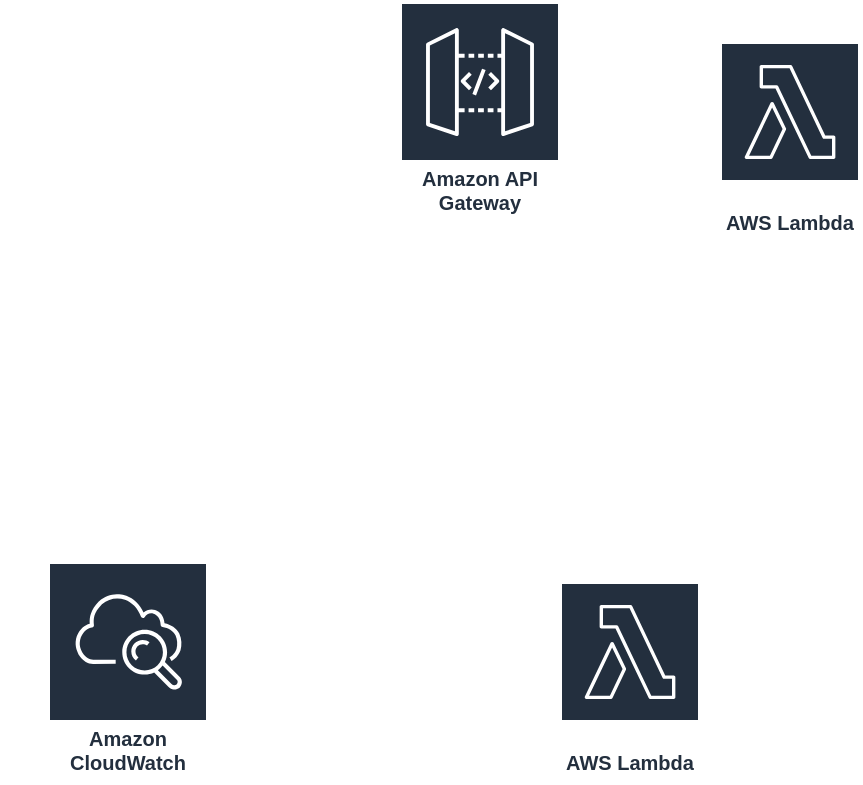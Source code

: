 <mxfile version="14.8.6" type="github">
  <diagram id="ReX5ge0tVLc89h1IRUny" name="Page-1">
    <mxGraphModel dx="782" dy="436" grid="1" gridSize="10" guides="1" tooltips="1" connect="1" arrows="1" fold="1" page="1" pageScale="1" pageWidth="850" pageHeight="1100" math="0" shadow="0">
      <root>
        <mxCell id="0" />
        <mxCell id="1" parent="0" />
        <mxCell id="gj4PWX5UzHdsblrl47T5-1" value="" style="shape=image;html=1;verticalAlign=top;verticalLabelPosition=bottom;labelBackgroundColor=#ffffff;imageAspect=0;aspect=fixed;image=https://cdn1.iconfinder.com/data/icons/business-startup-14/60/Development-128.png" vertex="1" parent="1">
          <mxGeometry x="40" y="80" width="128" height="128" as="geometry" />
        </mxCell>
        <mxCell id="gj4PWX5UzHdsblrl47T5-2" value="Amazon API Gateway" style="outlineConnect=0;fontColor=#232F3E;gradientColor=none;strokeColor=#ffffff;fillColor=#232F3E;dashed=0;verticalLabelPosition=middle;verticalAlign=bottom;align=center;html=1;whiteSpace=wrap;fontSize=10;fontStyle=1;spacing=3;shape=mxgraph.aws4.productIcon;prIcon=mxgraph.aws4.api_gateway;" vertex="1" parent="1">
          <mxGeometry x="240" y="30" width="80" height="110" as="geometry" />
        </mxCell>
        <mxCell id="gj4PWX5UzHdsblrl47T5-3" value="AWS Lambda" style="outlineConnect=0;fontColor=#232F3E;gradientColor=none;strokeColor=#ffffff;fillColor=#232F3E;dashed=0;verticalLabelPosition=middle;verticalAlign=bottom;align=center;html=1;whiteSpace=wrap;fontSize=10;fontStyle=1;spacing=3;shape=mxgraph.aws4.productIcon;prIcon=mxgraph.aws4.lambda;" vertex="1" parent="1">
          <mxGeometry x="400" y="50" width="70" height="100" as="geometry" />
        </mxCell>
        <mxCell id="gj4PWX5UzHdsblrl47T5-4" value="Amazon CloudWatch" style="outlineConnect=0;fontColor=#232F3E;gradientColor=none;strokeColor=#ffffff;fillColor=#232F3E;dashed=0;verticalLabelPosition=middle;verticalAlign=bottom;align=center;html=1;whiteSpace=wrap;fontSize=10;fontStyle=1;spacing=3;shape=mxgraph.aws4.productIcon;prIcon=mxgraph.aws4.cloudwatch;" vertex="1" parent="1">
          <mxGeometry x="64" y="310" width="80" height="110" as="geometry" />
        </mxCell>
        <mxCell id="gj4PWX5UzHdsblrl47T5-5" value="AWS Lambda" style="outlineConnect=0;fontColor=#232F3E;gradientColor=none;strokeColor=#ffffff;fillColor=#232F3E;dashed=0;verticalLabelPosition=middle;verticalAlign=bottom;align=center;html=1;whiteSpace=wrap;fontSize=10;fontStyle=1;spacing=3;shape=mxgraph.aws4.productIcon;prIcon=mxgraph.aws4.lambda;" vertex="1" parent="1">
          <mxGeometry x="320" y="320" width="70" height="100" as="geometry" />
        </mxCell>
      </root>
    </mxGraphModel>
  </diagram>
</mxfile>
